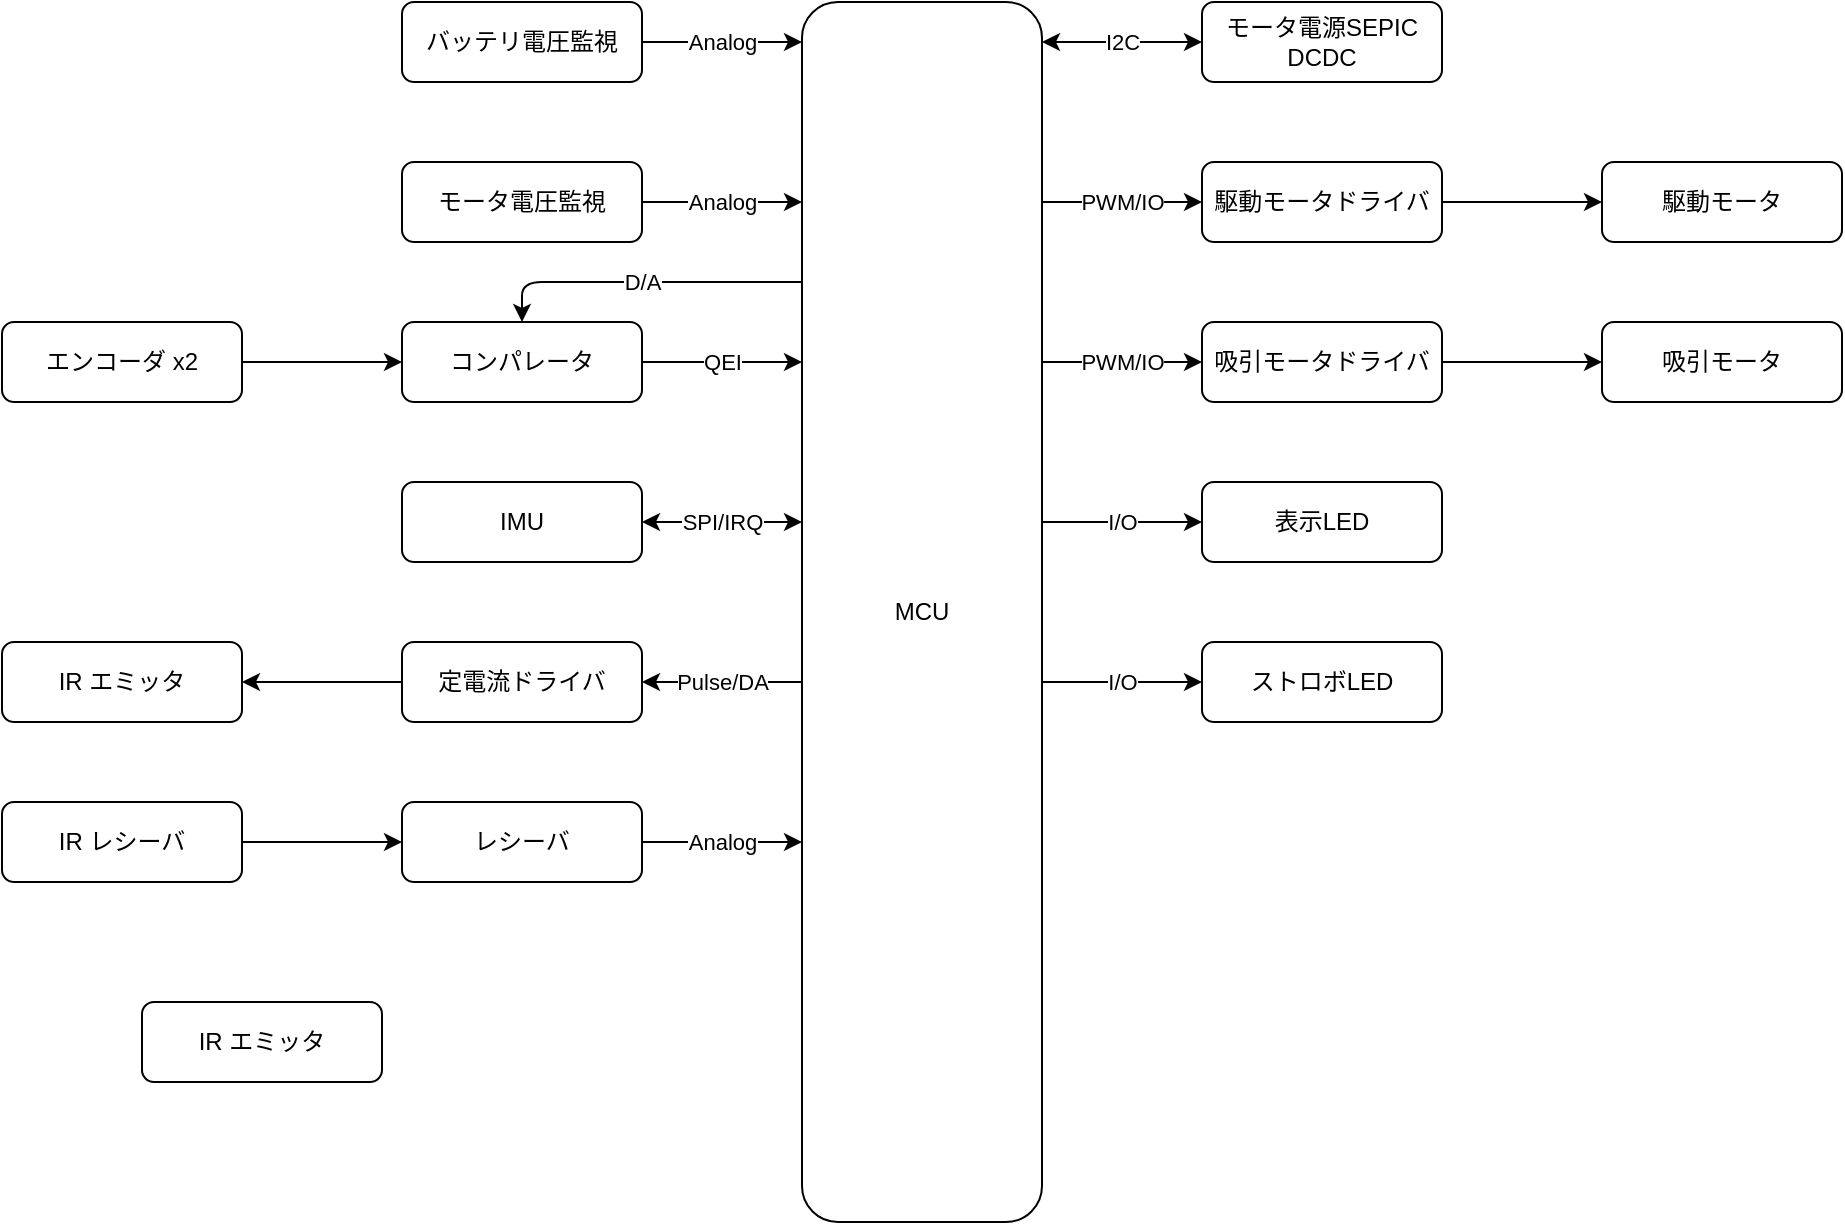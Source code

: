<mxfile>
    <diagram id="E2kyfdPOul0EKr-WYJgu" name="ページ1">
        <mxGraphModel dx="1685" dy="851" grid="1" gridSize="10" guides="1" tooltips="1" connect="1" arrows="1" fold="1" page="1" pageScale="1" pageWidth="827" pageHeight="1169" math="0" shadow="0">
            <root>
                <mxCell id="0"/>
                <mxCell id="1" parent="0"/>
                <mxCell id="8" value="PWM/IO" style="edgeStyle=elbowEdgeStyle;html=1;elbow=vertical;" parent="1" source="2" target="4" edge="1">
                    <mxGeometry relative="1" as="geometry"/>
                </mxCell>
                <mxCell id="14" value="I2C" style="edgeStyle=elbowEdgeStyle;elbow=vertical;html=1;startArrow=classic;startFill=1;" parent="1" source="2" target="13" edge="1">
                    <mxGeometry relative="1" as="geometry"/>
                </mxCell>
                <mxCell id="16" value="PWM/IO" style="edgeStyle=elbowEdgeStyle;elbow=vertical;html=1;" parent="1" source="2" target="15" edge="1">
                    <mxGeometry relative="1" as="geometry"/>
                </mxCell>
                <mxCell id="18" value="I/O" style="edgeStyle=elbowEdgeStyle;elbow=vertical;html=1;" parent="1" source="2" target="17" edge="1">
                    <mxGeometry relative="1" as="geometry"/>
                </mxCell>
                <mxCell id="22" value="I/O" style="edgeStyle=elbowEdgeStyle;elbow=vertical;html=1;" parent="1" source="2" target="21" edge="1">
                    <mxGeometry relative="1" as="geometry"/>
                </mxCell>
                <mxCell id="24" value="Pulse/DA" style="edgeStyle=elbowEdgeStyle;elbow=vertical;html=1;" parent="1" source="2" target="23" edge="1">
                    <mxGeometry relative="1" as="geometry"/>
                </mxCell>
                <mxCell id="44" value="D/A" style="edgeStyle=elbowEdgeStyle;elbow=vertical;html=1;entryX=0.5;entryY=0;entryDx=0;entryDy=0;startArrow=none;startFill=0;" parent="1" source="2" target="42" edge="1">
                    <mxGeometry relative="1" as="geometry">
                        <Array as="points">
                            <mxPoint x="290" y="180"/>
                        </Array>
                    </mxGeometry>
                </mxCell>
                <mxCell id="2" value="MCU" style="rounded=1;whiteSpace=wrap;html=1;" parent="1" vertex="1">
                    <mxGeometry x="360" y="40" width="120" height="610" as="geometry"/>
                </mxCell>
                <mxCell id="6" value="SPI/IRQ" style="edgeStyle=elbowEdgeStyle;html=1;elbow=vertical;startArrow=classic;startFill=1;" parent="1" source="3" target="2" edge="1">
                    <mxGeometry relative="1" as="geometry"/>
                </mxCell>
                <mxCell id="3" value="IMU" style="rounded=1;whiteSpace=wrap;html=1;" parent="1" vertex="1">
                    <mxGeometry x="160" y="280" width="120" height="40" as="geometry"/>
                </mxCell>
                <mxCell id="26" value="" style="edgeStyle=elbowEdgeStyle;elbow=vertical;html=1;" parent="1" source="4" target="25" edge="1">
                    <mxGeometry relative="1" as="geometry"/>
                </mxCell>
                <mxCell id="4" value="駆動モータドライバ" style="rounded=1;whiteSpace=wrap;html=1;" parent="1" vertex="1">
                    <mxGeometry x="560" y="120" width="120" height="40" as="geometry"/>
                </mxCell>
                <mxCell id="10" value="Analog" style="edgeStyle=elbowEdgeStyle;html=1;elbow=vertical;" parent="1" source="9" target="2" edge="1">
                    <mxGeometry relative="1" as="geometry"/>
                </mxCell>
                <mxCell id="9" value="バッテリ電圧監視" style="rounded=1;whiteSpace=wrap;html=1;" parent="1" vertex="1">
                    <mxGeometry x="160" y="40" width="120" height="40" as="geometry"/>
                </mxCell>
                <mxCell id="12" value="Analog" style="edgeStyle=elbowEdgeStyle;html=1;elbow=vertical;" parent="1" source="11" target="2" edge="1">
                    <mxGeometry relative="1" as="geometry"/>
                </mxCell>
                <mxCell id="11" value="モータ電圧監視" style="rounded=1;whiteSpace=wrap;html=1;" parent="1" vertex="1">
                    <mxGeometry x="160" y="120" width="120" height="40" as="geometry"/>
                </mxCell>
                <mxCell id="13" value="モータ電源SEPIC&lt;br&gt;DCDC" style="rounded=1;whiteSpace=wrap;html=1;" parent="1" vertex="1">
                    <mxGeometry x="560" y="40" width="120" height="40" as="geometry"/>
                </mxCell>
                <mxCell id="28" value="" style="edgeStyle=elbowEdgeStyle;elbow=vertical;html=1;" parent="1" source="15" target="27" edge="1">
                    <mxGeometry relative="1" as="geometry"/>
                </mxCell>
                <mxCell id="15" value="吸引モータドライバ" style="rounded=1;whiteSpace=wrap;html=1;" parent="1" vertex="1">
                    <mxGeometry x="560" y="200" width="120" height="40" as="geometry"/>
                </mxCell>
                <mxCell id="17" value="表示LED" style="rounded=1;whiteSpace=wrap;html=1;" parent="1" vertex="1">
                    <mxGeometry x="560" y="280" width="120" height="40" as="geometry"/>
                </mxCell>
                <mxCell id="20" value="QEI" style="edgeStyle=elbowEdgeStyle;elbow=vertical;html=1;" parent="1" source="42" target="2" edge="1">
                    <mxGeometry relative="1" as="geometry">
                        <mxPoint x="220" y="220" as="sourcePoint"/>
                    </mxGeometry>
                </mxCell>
                <mxCell id="43" value="" style="edgeStyle=elbowEdgeStyle;elbow=vertical;html=1;startArrow=none;startFill=0;" parent="1" source="19" target="42" edge="1">
                    <mxGeometry relative="1" as="geometry"/>
                </mxCell>
                <mxCell id="19" value="エンコーダ x2" style="rounded=1;whiteSpace=wrap;html=1;" parent="1" vertex="1">
                    <mxGeometry x="-40" y="200" width="120" height="40" as="geometry"/>
                </mxCell>
                <mxCell id="21" value="ストロボLED" style="rounded=1;whiteSpace=wrap;html=1;" parent="1" vertex="1">
                    <mxGeometry x="560" y="360" width="120" height="40" as="geometry"/>
                </mxCell>
                <mxCell id="34" value="" style="edgeStyle=elbowEdgeStyle;elbow=vertical;html=1;startArrow=none;startFill=0;" parent="1" source="23" target="33" edge="1">
                    <mxGeometry relative="1" as="geometry"/>
                </mxCell>
                <mxCell id="23" value="定電流ドライバ" style="rounded=1;whiteSpace=wrap;html=1;" parent="1" vertex="1">
                    <mxGeometry x="160" y="360" width="120" height="40" as="geometry"/>
                </mxCell>
                <mxCell id="25" value="駆動モータ" style="whiteSpace=wrap;html=1;rounded=1;" parent="1" vertex="1">
                    <mxGeometry x="760" y="120" width="120" height="40" as="geometry"/>
                </mxCell>
                <mxCell id="27" value="吸引モータ" style="rounded=1;whiteSpace=wrap;html=1;" parent="1" vertex="1">
                    <mxGeometry x="760" y="200" width="120" height="40" as="geometry"/>
                </mxCell>
                <mxCell id="31" value="Analog" style="edgeStyle=elbowEdgeStyle;elbow=vertical;html=1;startArrow=none;startFill=0;" parent="1" source="30" target="2" edge="1">
                    <mxGeometry relative="1" as="geometry"/>
                </mxCell>
                <mxCell id="30" value="レシーバ" style="rounded=1;whiteSpace=wrap;html=1;" parent="1" vertex="1">
                    <mxGeometry x="160" y="440" width="120" height="40" as="geometry"/>
                </mxCell>
                <mxCell id="33" value="IR エミッタ" style="rounded=1;whiteSpace=wrap;html=1;" parent="1" vertex="1">
                    <mxGeometry x="-40" y="360" width="120" height="40" as="geometry"/>
                </mxCell>
                <mxCell id="36" style="edgeStyle=elbowEdgeStyle;elbow=vertical;html=1;startArrow=none;startFill=0;" parent="1" source="35" target="30" edge="1">
                    <mxGeometry relative="1" as="geometry"/>
                </mxCell>
                <mxCell id="35" value="IR レシーバ" style="rounded=1;whiteSpace=wrap;html=1;" parent="1" vertex="1">
                    <mxGeometry x="-40" y="440" width="120" height="40" as="geometry"/>
                </mxCell>
                <mxCell id="42" value="コンパレータ" style="rounded=1;whiteSpace=wrap;html=1;" parent="1" vertex="1">
                    <mxGeometry x="160" y="200" width="120" height="40" as="geometry"/>
                </mxCell>
                <mxCell id="45" value="IR エミッタ" style="rounded=1;whiteSpace=wrap;html=1;" parent="1" vertex="1">
                    <mxGeometry x="30" y="540" width="120" height="40" as="geometry"/>
                </mxCell>
            </root>
        </mxGraphModel>
    </diagram>
</mxfile>